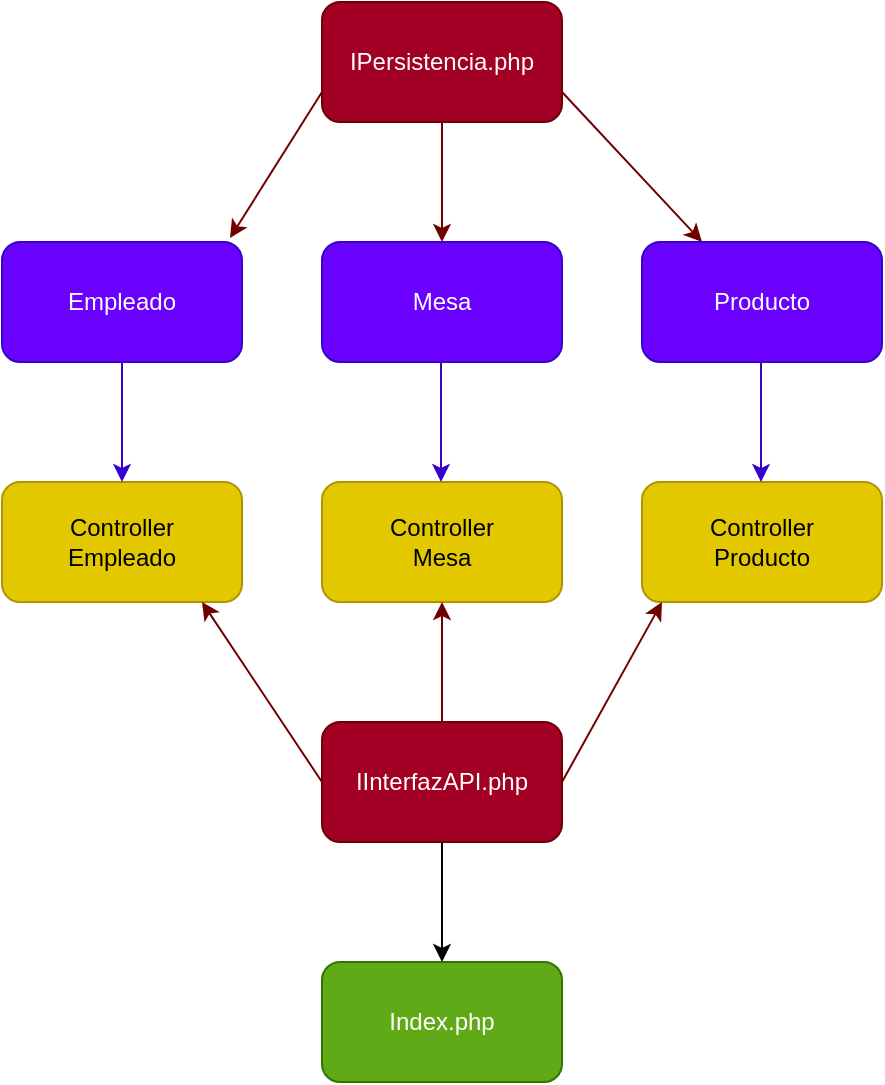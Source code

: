 <mxfile>
    <diagram id="CwvjJlCI2jZKeDjI4tJy" name="Página-1">
        <mxGraphModel dx="616" dy="497" grid="1" gridSize="10" guides="1" tooltips="1" connect="1" arrows="1" fold="1" page="1" pageScale="1" pageWidth="827" pageHeight="1169" math="0" shadow="0">
            <root>
                <mxCell id="0"/>
                <mxCell id="1" parent="0"/>
                <mxCell id="3" value="Empleado&lt;br&gt;" style="whiteSpace=wrap;html=1;rounded=1;fillColor=#6a00ff;fontColor=#ffffff;strokeColor=#3700CC;" parent="1" vertex="1">
                    <mxGeometry x="200" y="160" width="120" height="60" as="geometry"/>
                </mxCell>
                <mxCell id="4" value="Mesa" style="whiteSpace=wrap;html=1;rounded=1;fillColor=#6a00ff;fontColor=#ffffff;strokeColor=#3700CC;" parent="1" vertex="1">
                    <mxGeometry x="360" y="160" width="120" height="60" as="geometry"/>
                </mxCell>
                <mxCell id="5" value="Producto&lt;br&gt;" style="whiteSpace=wrap;html=1;rounded=1;fillColor=#6a00ff;fontColor=#ffffff;strokeColor=#3700CC;" parent="1" vertex="1">
                    <mxGeometry x="520" y="160" width="120" height="60" as="geometry"/>
                </mxCell>
                <mxCell id="6" value="Index.php&lt;br&gt;" style="whiteSpace=wrap;html=1;rounded=1;fillColor=#60a917;fontColor=#ffffff;strokeColor=#2D7600;" parent="1" vertex="1">
                    <mxGeometry x="360" y="520" width="120" height="60" as="geometry"/>
                </mxCell>
                <mxCell id="7" value="IInterfazAPI.php&lt;br&gt;" style="whiteSpace=wrap;html=1;rounded=1;fillColor=#a20025;fontColor=#ffffff;strokeColor=#6F0000;" parent="1" vertex="1">
                    <mxGeometry x="360" y="400" width="120" height="60" as="geometry"/>
                </mxCell>
                <mxCell id="8" value="IPersistencia.php&lt;br&gt;" style="whiteSpace=wrap;html=1;rounded=1;fillColor=#a20025;fontColor=#ffffff;strokeColor=#6F0000;" parent="1" vertex="1">
                    <mxGeometry x="360" y="40" width="120" height="60" as="geometry"/>
                </mxCell>
                <mxCell id="9" value="Controller&lt;br&gt;Empleado" style="whiteSpace=wrap;html=1;rounded=1;fillColor=#e3c800;fontColor=#000000;strokeColor=#B09500;" parent="1" vertex="1">
                    <mxGeometry x="200" y="280" width="120" height="60" as="geometry"/>
                </mxCell>
                <mxCell id="11" value="Controller&lt;br&gt;Mesa&lt;br&gt;" style="whiteSpace=wrap;html=1;rounded=1;fillColor=#e3c800;fontColor=#000000;strokeColor=#B09500;" parent="1" vertex="1">
                    <mxGeometry x="360" y="280" width="120" height="60" as="geometry"/>
                </mxCell>
                <mxCell id="14" value="Controller&lt;br&gt;Producto&lt;br&gt;" style="whiteSpace=wrap;html=1;rounded=1;fillColor=#e3c800;fontColor=#000000;strokeColor=#B09500;" parent="1" vertex="1">
                    <mxGeometry x="520" y="280" width="120" height="60" as="geometry"/>
                </mxCell>
                <mxCell id="16" value="" style="edgeStyle=none;orthogonalLoop=1;jettySize=auto;html=1;exitX=0;exitY=0.75;exitDx=0;exitDy=0;entryX=0.95;entryY=-0.033;entryDx=0;entryDy=0;entryPerimeter=0;fillColor=#a20025;strokeColor=#6F0000;" parent="1" source="8" target="3" edge="1">
                    <mxGeometry width="100" relative="1" as="geometry">
                        <mxPoint x="350" y="90" as="sourcePoint"/>
                        <mxPoint x="310" y="150" as="targetPoint"/>
                        <Array as="points"/>
                    </mxGeometry>
                </mxCell>
                <mxCell id="17" value="" style="edgeStyle=none;orthogonalLoop=1;jettySize=auto;html=1;exitX=0;exitY=0.75;exitDx=0;exitDy=0;entryX=0.5;entryY=0;entryDx=0;entryDy=0;fillColor=#a20025;strokeColor=#6F0000;" parent="1" target="4" edge="1">
                    <mxGeometry width="100" relative="1" as="geometry">
                        <mxPoint x="420" y="100" as="sourcePoint"/>
                        <mxPoint x="420" y="150" as="targetPoint"/>
                        <Array as="points"/>
                    </mxGeometry>
                </mxCell>
                <mxCell id="18" value="" style="edgeStyle=none;orthogonalLoop=1;jettySize=auto;html=1;exitX=1;exitY=0.75;exitDx=0;exitDy=0;entryX=0.25;entryY=0;entryDx=0;entryDy=0;fillColor=#a20025;strokeColor=#6F0000;" parent="1" source="8" target="5" edge="1">
                    <mxGeometry width="100" relative="1" as="geometry">
                        <mxPoint x="530" y="95" as="sourcePoint"/>
                        <mxPoint x="480" y="160" as="targetPoint"/>
                        <Array as="points"/>
                    </mxGeometry>
                </mxCell>
                <mxCell id="19" value="" style="edgeStyle=none;orthogonalLoop=1;jettySize=auto;html=1;entryX=0.5;entryY=0;entryDx=0;entryDy=0;exitX=0.5;exitY=1;exitDx=0;exitDy=0;fillColor=#6a00ff;strokeColor=#3700CC;" parent="1" source="3" target="9" edge="1">
                    <mxGeometry width="100" relative="1" as="geometry">
                        <mxPoint x="254" y="221" as="sourcePoint"/>
                        <mxPoint x="220" y="293.02" as="targetPoint"/>
                        <Array as="points"/>
                    </mxGeometry>
                </mxCell>
                <mxCell id="20" value="" style="edgeStyle=none;orthogonalLoop=1;jettySize=auto;html=1;entryX=0.5;entryY=0;entryDx=0;entryDy=0;exitX=0.5;exitY=1;exitDx=0;exitDy=0;fillColor=#6a00ff;strokeColor=#3700CC;" parent="1" edge="1">
                    <mxGeometry width="100" relative="1" as="geometry">
                        <mxPoint x="419.5" y="220" as="sourcePoint"/>
                        <mxPoint x="419.5" y="280" as="targetPoint"/>
                        <Array as="points"/>
                    </mxGeometry>
                </mxCell>
                <mxCell id="21" value="" style="edgeStyle=none;orthogonalLoop=1;jettySize=auto;html=1;entryX=0.5;entryY=0;entryDx=0;entryDy=0;exitX=0.5;exitY=1;exitDx=0;exitDy=0;fillColor=#6a00ff;strokeColor=#3700CC;" parent="1" edge="1">
                    <mxGeometry width="100" relative="1" as="geometry">
                        <mxPoint x="579.5" y="220" as="sourcePoint"/>
                        <mxPoint x="579.5" y="280" as="targetPoint"/>
                        <Array as="points"/>
                    </mxGeometry>
                </mxCell>
                <mxCell id="22" value="" style="edgeStyle=none;orthogonalLoop=1;jettySize=auto;html=1;exitX=0;exitY=0.5;exitDx=0;exitDy=0;fillColor=#a20025;strokeColor=#6F0000;" parent="1" source="7" edge="1">
                    <mxGeometry width="100" relative="1" as="geometry">
                        <mxPoint x="320" y="430" as="sourcePoint"/>
                        <mxPoint x="300" y="340" as="targetPoint"/>
                        <Array as="points"/>
                    </mxGeometry>
                </mxCell>
                <mxCell id="23" value="" style="edgeStyle=none;orthogonalLoop=1;jettySize=auto;html=1;entryX=0.5;entryY=1;entryDx=0;entryDy=0;exitX=0.5;exitY=0;exitDx=0;exitDy=0;fillColor=#a20025;strokeColor=#6F0000;" parent="1" source="7" target="11" edge="1">
                    <mxGeometry width="100" relative="1" as="geometry">
                        <mxPoint x="419.5" y="340" as="sourcePoint"/>
                        <mxPoint x="419.5" y="400" as="targetPoint"/>
                        <Array as="points"/>
                    </mxGeometry>
                </mxCell>
                <mxCell id="24" value="" style="edgeStyle=none;orthogonalLoop=1;jettySize=auto;html=1;entryX=0.5;entryY=1;entryDx=0;entryDy=0;exitX=1;exitY=0.5;exitDx=0;exitDy=0;fillColor=#a20025;strokeColor=#6F0000;" parent="1" source="7" edge="1">
                    <mxGeometry width="100" relative="1" as="geometry">
                        <mxPoint x="530" y="400" as="sourcePoint"/>
                        <mxPoint x="530" y="340" as="targetPoint"/>
                        <Array as="points"/>
                    </mxGeometry>
                </mxCell>
                <mxCell id="25" value="" style="edgeStyle=none;orthogonalLoop=1;jettySize=auto;html=1;entryX=0.5;entryY=0;entryDx=0;entryDy=0;exitX=0.5;exitY=1;exitDx=0;exitDy=0;" parent="1" source="7" target="6" edge="1">
                    <mxGeometry width="100" relative="1" as="geometry">
                        <mxPoint x="470.0" y="510" as="sourcePoint"/>
                        <mxPoint x="520.0" y="420" as="targetPoint"/>
                        <Array as="points"/>
                    </mxGeometry>
                </mxCell>
            </root>
        </mxGraphModel>
    </diagram>
</mxfile>